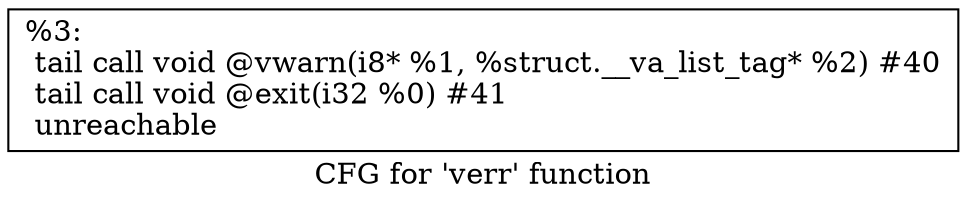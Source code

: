 digraph "CFG for 'verr' function" {
	label="CFG for 'verr' function";

	Node0x17fb2b0 [shape=record,label="{%3:\l  tail call void @vwarn(i8* %1, %struct.__va_list_tag* %2) #40\l  tail call void @exit(i32 %0) #41\l  unreachable\l}"];
}
